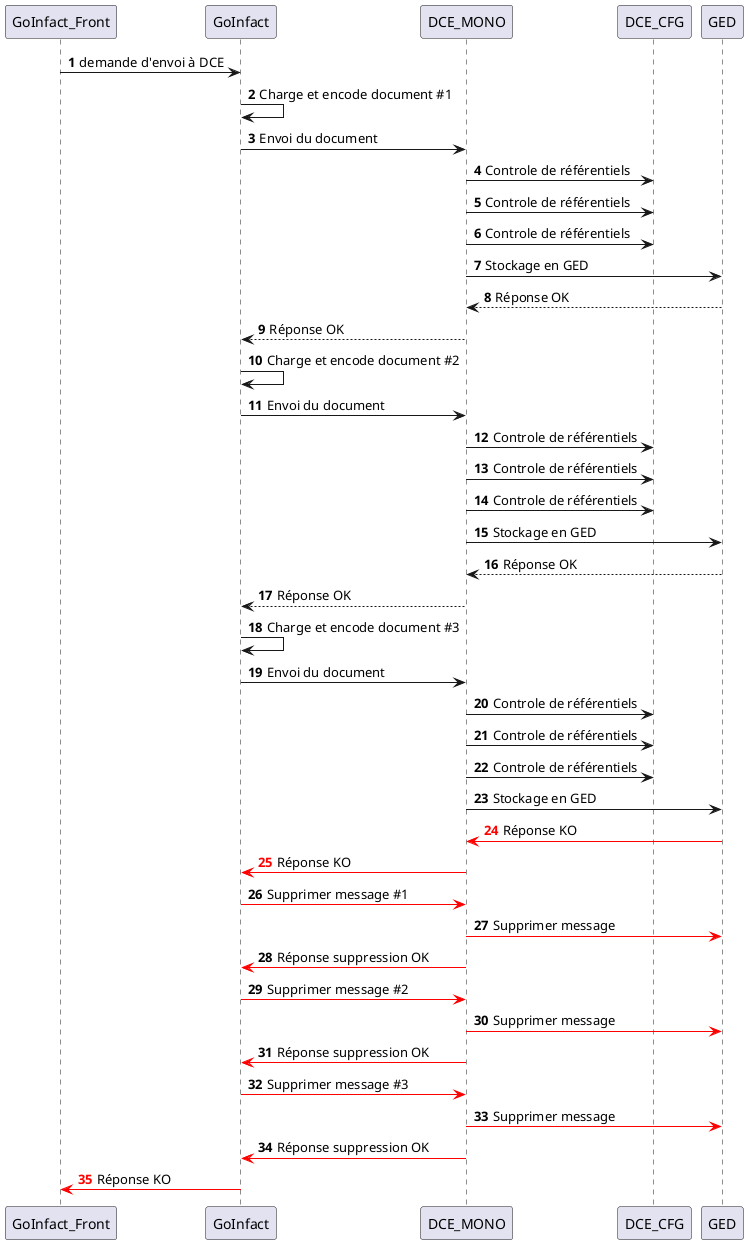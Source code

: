 @startuml
'https://plantuml.com/sequence-diagram

autonumber

GoInfact_Front -> GoInfact : demande d'envoi à DCE

GoInfact      -> GoInfact : Charge et encode document #1
GoInfact      -> DCE_MONO: Envoi du document
DCE_MONO      -> DCE_CFG: Controle de référentiels
DCE_MONO      -> DCE_CFG: Controle de référentiels
DCE_MONO      -> DCE_CFG: Controle de référentiels
DCE_MONO      -> GED: Stockage en GED
DCE_MONO      <-- GED: Réponse OK
GoInfact      <-- DCE_MONO: Réponse OK

GoInfact      -> GoInfact : Charge et encode document #2
GoInfact      -> DCE_MONO: Envoi du document
DCE_MONO      -> DCE_CFG: Controle de référentiels
DCE_MONO      -> DCE_CFG: Controle de référentiels
DCE_MONO      -> DCE_CFG: Controle de référentiels
DCE_MONO      -> GED: Stockage en GED
DCE_MONO      <-- GED: Réponse OK
GoInfact      <-- DCE_MONO: Réponse OK

GoInfact      -> GoInfact : Charge et encode document #3
GoInfact      -> DCE_MONO: Envoi du document
DCE_MONO      -> DCE_CFG: Controle de référentiels
DCE_MONO      -> DCE_CFG: Controle de référentiels
DCE_MONO      -> DCE_CFG: Controle de référentiels
DCE_MONO      -> GED: Stockage en GED
autonumber resume "<font color=red><b>"
DCE_MONO      <[#red]- GED: Réponse KO
GoInfact      <[#red]- DCE_MONO: Réponse KO

autonumber resume "<font color=black><b>"
GoInfact      -[#red]> DCE_MONO : Supprimer message #1
DCE_MONO      -[#red]> GED : Supprimer message
GoInfact      <[#red]- DCE_MONO: Réponse suppression OK

GoInfact      -[#red]> DCE_MONO : Supprimer message #2
DCE_MONO      -[#red]> GED : Supprimer message
GoInfact      <[#red]- DCE_MONO: Réponse suppression OK

GoInfact      -[#red]> DCE_MONO : Supprimer message #3
DCE_MONO      -[#red]> GED : Supprimer message
GoInfact      <[#red]- DCE_MONO: Réponse suppression OK

autonumber resume "<font color=red><b>"
GoInfact_Front  <-[#red] GoInfact: Réponse KO




'https://deepu.js.org/svg-seq-diagram/Reference_Guide.pdf
skinparam object {
    BackgroundColor light
    BackgroundColor<<NEW>> #FEFEDE
    ArrowColor Gray
    BorderColor LightGray
}

skinparam note {
    BackgroundColor light
    BorderColor light
    FontSize 10
}

@enduml